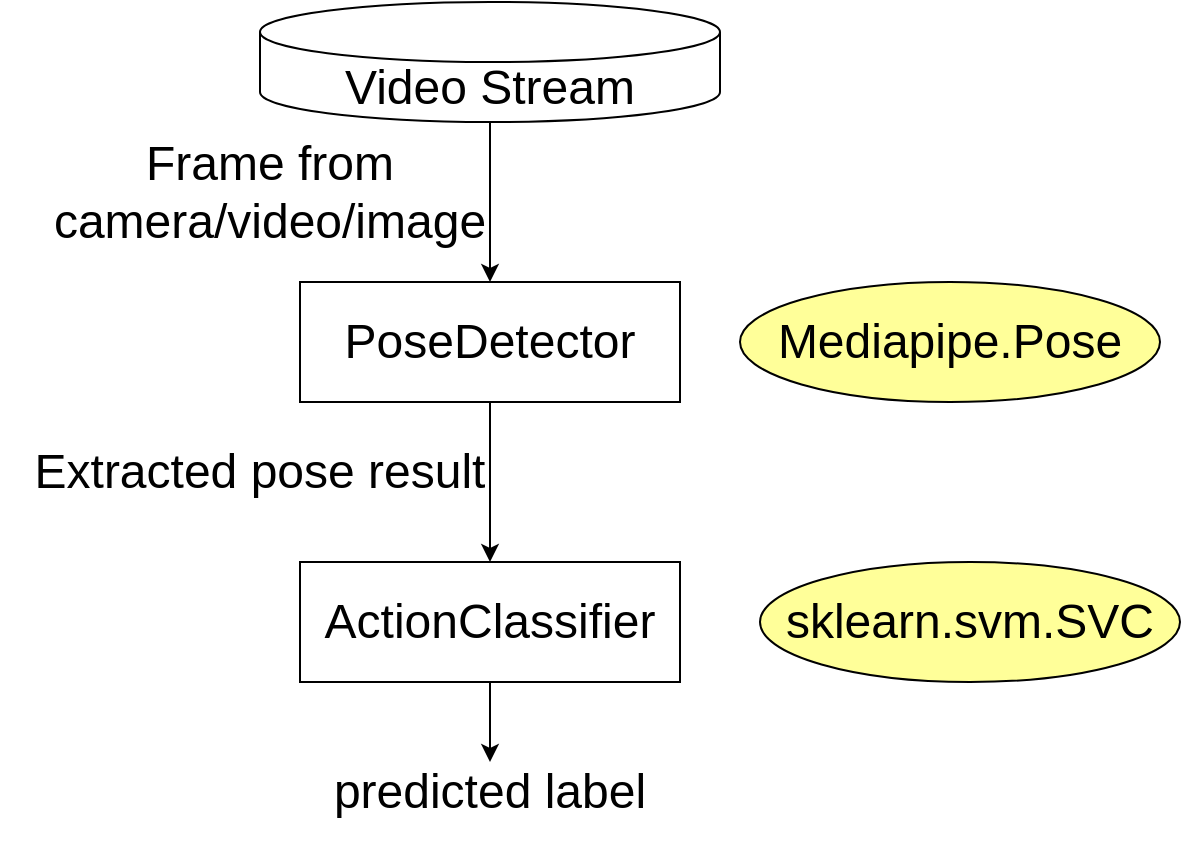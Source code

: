 <mxfile version="20.3.0" type="device" pages="2"><diagram id="TaorTOb2UPkdlSTBjSQW" name="第1頁"><mxGraphModel dx="1422" dy="857" grid="1" gridSize="10" guides="1" tooltips="1" connect="1" arrows="1" fold="1" page="1" pageScale="1" pageWidth="827" pageHeight="1169" math="0" shadow="0"><root><mxCell id="0"/><mxCell id="1" parent="0"/><mxCell id="CVivoj20kqeWcRTcF2FQ-3" value="" style="edgeStyle=orthogonalEdgeStyle;rounded=0;orthogonalLoop=1;jettySize=auto;html=1;fontSize=24;" edge="1" parent="1" source="CVivoj20kqeWcRTcF2FQ-1" target="CVivoj20kqeWcRTcF2FQ-2"><mxGeometry relative="1" as="geometry"/></mxCell><mxCell id="CVivoj20kqeWcRTcF2FQ-1" value="&lt;font style=&quot;font-size: 24px;&quot;&gt;Video Stream&lt;/font&gt;" style="shape=cylinder3;whiteSpace=wrap;html=1;boundedLbl=1;backgroundOutline=1;size=15;fontFamily=Helvetica;fontSize=12;fontColor=default;align=center;strokeColor=default;fillColor=default;" vertex="1" parent="1"><mxGeometry x="250" y="90" width="230" height="60" as="geometry"/></mxCell><mxCell id="CVivoj20kqeWcRTcF2FQ-6" value="" style="edgeStyle=orthogonalEdgeStyle;rounded=0;orthogonalLoop=1;jettySize=auto;html=1;fontSize=24;" edge="1" parent="1" source="CVivoj20kqeWcRTcF2FQ-2" target="CVivoj20kqeWcRTcF2FQ-8"><mxGeometry relative="1" as="geometry"><mxPoint x="365" y="370" as="targetPoint"/></mxGeometry></mxCell><mxCell id="CVivoj20kqeWcRTcF2FQ-2" value="&lt;font style=&quot;font-size: 24px;&quot;&gt;PoseDetector&lt;/font&gt;" style="whiteSpace=wrap;html=1;" vertex="1" parent="1"><mxGeometry x="270" y="230" width="190" height="60" as="geometry"/></mxCell><mxCell id="CVivoj20kqeWcRTcF2FQ-4" value="Frame from camera/video/image" style="text;html=1;strokeColor=none;fillColor=none;align=center;verticalAlign=middle;whiteSpace=wrap;rounded=0;fontSize=24;" vertex="1" parent="1"><mxGeometry x="120" y="160" width="270" height="50" as="geometry"/></mxCell><mxCell id="CVivoj20kqeWcRTcF2FQ-7" value="Extracted pose result" style="text;html=1;strokeColor=none;fillColor=none;align=center;verticalAlign=middle;whiteSpace=wrap;rounded=0;fontSize=24;" vertex="1" parent="1"><mxGeometry x="130" y="300" width="240" height="50" as="geometry"/></mxCell><mxCell id="CVivoj20kqeWcRTcF2FQ-10" style="edgeStyle=orthogonalEdgeStyle;rounded=0;orthogonalLoop=1;jettySize=auto;html=1;fontSize=24;" edge="1" parent="1" source="CVivoj20kqeWcRTcF2FQ-8"><mxGeometry relative="1" as="geometry"><mxPoint x="365" y="470" as="targetPoint"/></mxGeometry></mxCell><mxCell id="CVivoj20kqeWcRTcF2FQ-8" value="&lt;font style=&quot;font-size: 24px;&quot;&gt;ActionClassifier&lt;/font&gt;" style="whiteSpace=wrap;html=1;" vertex="1" parent="1"><mxGeometry x="270" y="370" width="190" height="60" as="geometry"/></mxCell><mxCell id="CVivoj20kqeWcRTcF2FQ-12" value="predicted label" style="text;html=1;strokeColor=none;fillColor=none;align=center;verticalAlign=middle;whiteSpace=wrap;rounded=0;fontSize=24;" vertex="1" parent="1"><mxGeometry x="280" y="460" width="170" height="50" as="geometry"/></mxCell><mxCell id="v_SeHubO6T4B2jzmpHBL-1" value="Mediapipe.Pose" style="ellipse;whiteSpace=wrap;html=1;fontSize=24;fillColor=#FFFF99;" vertex="1" parent="1"><mxGeometry x="490" y="230" width="210" height="60" as="geometry"/></mxCell><mxCell id="v_SeHubO6T4B2jzmpHBL-2" value="sklearn.svm.SVC" style="ellipse;whiteSpace=wrap;html=1;fontSize=24;fillColor=#FFFF99;" vertex="1" parent="1"><mxGeometry x="500" y="370" width="210" height="60" as="geometry"/></mxCell></root></mxGraphModel></diagram><diagram id="wpUJVAF8nDyS8eSvMK9t" name="第2頁"><mxGraphModel dx="1422" dy="857" grid="1" gridSize="10" guides="1" tooltips="1" connect="1" arrows="1" fold="1" page="1" pageScale="1" pageWidth="827" pageHeight="1169" math="0" shadow="0"><root><mxCell id="0"/><mxCell id="1" parent="0"/></root></mxGraphModel></diagram></mxfile>